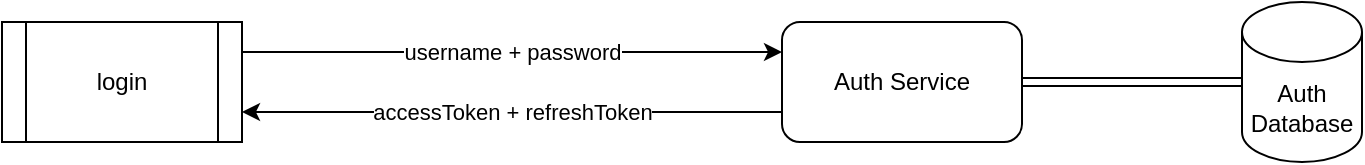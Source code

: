 <mxfile version="22.1.2" type="device">
  <diagram name="Page-1" id="F9cLxRZoqnXiT2SBA169">
    <mxGraphModel dx="1036" dy="606" grid="1" gridSize="10" guides="1" tooltips="1" connect="1" arrows="1" fold="1" page="1" pageScale="1" pageWidth="850" pageHeight="1100" math="0" shadow="0">
      <root>
        <mxCell id="0" />
        <mxCell id="1" parent="0" />
        <mxCell id="VBjXd-iiYCMvNj0GaTi1-4" value="username + password" style="edgeStyle=orthogonalEdgeStyle;rounded=0;orthogonalLoop=1;jettySize=auto;html=1;exitX=1;exitY=0.25;exitDx=0;exitDy=0;entryX=0;entryY=0.25;entryDx=0;entryDy=0;" parent="1" source="VBjXd-iiYCMvNj0GaTi1-1" target="VBjXd-iiYCMvNj0GaTi1-2" edge="1">
          <mxGeometry relative="1" as="geometry" />
        </mxCell>
        <mxCell id="VBjXd-iiYCMvNj0GaTi1-1" value="login" style="shape=process;whiteSpace=wrap;html=1;backgroundOutline=1;" parent="1" vertex="1">
          <mxGeometry x="80" y="50" width="120" height="60" as="geometry" />
        </mxCell>
        <mxCell id="VBjXd-iiYCMvNj0GaTi1-5" value="accessToken + refreshToken" style="edgeStyle=orthogonalEdgeStyle;rounded=0;orthogonalLoop=1;jettySize=auto;html=1;exitX=0;exitY=0.75;exitDx=0;exitDy=0;entryX=1;entryY=0.75;entryDx=0;entryDy=0;" parent="1" source="VBjXd-iiYCMvNj0GaTi1-2" target="VBjXd-iiYCMvNj0GaTi1-1" edge="1">
          <mxGeometry relative="1" as="geometry" />
        </mxCell>
        <mxCell id="VBjXd-iiYCMvNj0GaTi1-2" value="Auth Service" style="rounded=1;whiteSpace=wrap;html=1;" parent="1" vertex="1">
          <mxGeometry x="470" y="50" width="120" height="60" as="geometry" />
        </mxCell>
        <mxCell id="VBjXd-iiYCMvNj0GaTi1-3" value="Auth&lt;br&gt;Database" style="shape=cylinder3;whiteSpace=wrap;html=1;boundedLbl=1;backgroundOutline=1;size=15;" parent="1" vertex="1">
          <mxGeometry x="700" y="40" width="60" height="80" as="geometry" />
        </mxCell>
        <mxCell id="VBjXd-iiYCMvNj0GaTi1-6" style="edgeStyle=orthogonalEdgeStyle;rounded=0;orthogonalLoop=1;jettySize=auto;html=1;exitX=1;exitY=0.5;exitDx=0;exitDy=0;entryX=0;entryY=0.5;entryDx=0;entryDy=0;entryPerimeter=0;shape=link;" parent="1" source="VBjXd-iiYCMvNj0GaTi1-2" target="VBjXd-iiYCMvNj0GaTi1-3" edge="1">
          <mxGeometry relative="1" as="geometry" />
        </mxCell>
      </root>
    </mxGraphModel>
  </diagram>
</mxfile>
